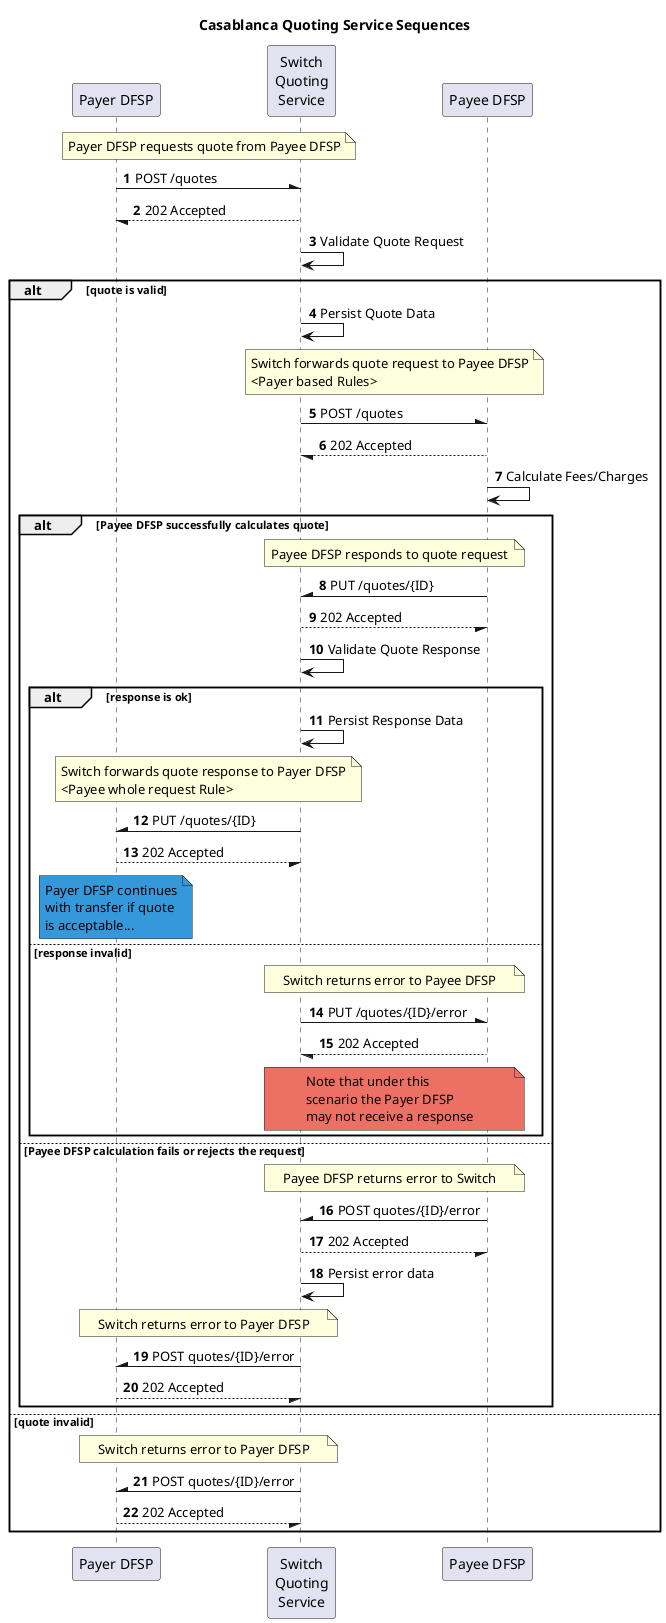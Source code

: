 @startuml
Title Casablanca Quoting Service Sequences
participant "Payer DFSP"
participant "Switch\nQuoting\nService" as Switch
participant "Payee DFSP"

autonumber
note over "Payer DFSP", Switch: Payer DFSP requests quote from Payee DFSP
"Payer DFSP" -\ Switch: POST /quotes
Switch --/ "Payer DFSP": 202 Accepted
Switch -> Switch: Validate Quote Request
alt quote is valid
    Switch -> Switch: Persist Quote Data
    note over Switch, "Payee DFSP": Switch forwards quote request to Payee DFSP\n<Payer based Rules> 
    Switch -\ "Payee DFSP": POST /quotes
    "Payee DFSP" --/ Switch: 202 Accepted
    "Payee DFSP" -> "Payee DFSP": Calculate Fees/Charges
    
    alt Payee DFSP successfully calculates quote
    
        note over "Payee DFSP", Switch: Payee DFSP responds to quote request
        "Payee DFSP" -\ Switch: PUT /quotes/{ID}
        Switch --/ "Payee DFSP": 202 Accepted
        
        Switch -> Switch: Validate Quote Response
        
        alt response is ok
        
            Switch -> Switch: Persist Response Data
            
            note over Switch, "Payer DFSP": Switch forwards quote response to Payer DFSP\n<Payee \ whole request Rule>
            
            Switch -\ "Payer DFSP": PUT /quotes/{ID}
            "Payer DFSP" --/ Switch: 202 Accepted
            
            note over "Payer DFSP" #3498db: Payer DFSP continues\nwith transfer if quote\nis acceptable...
        else response invalid
        
            note over Switch, "Payee DFSP": Switch returns error to Payee DFSP
        
            Switch -\ "Payee DFSP": PUT /quotes/{ID}/error
            "Payee DFSP" --/ Switch : 202 Accepted
            
            note over Switch, "Payee DFSP" #ec7063: Note that under this\nscenario the Payer DFSP\nmay not receive a response
        
        end
    else Payee DFSP calculation fails or rejects the request
    
        note over "Payee DFSP", Switch: Payee DFSP returns error to Switch
    
        "Payee DFSP" -\ Switch: POST quotes/{ID}/error
        Switch --/ "Payee DFSP": 202 Accepted
        Switch -> Switch: Persist error data
        
        note over "Payer DFSP", Switch: Switch returns error to Payer DFSP
        
        Switch -\ "Payer DFSP": POST quotes/{ID}/error
        "Payer DFSP" --/ Switch: 202 Accepted
    
    end
else quote invalid
    note over "Payer DFSP", Switch: Switch returns error to Payer DFSP
    Switch -\ "Payer DFSP": POST quotes/{ID}/error
    "Payer DFSP" --/ Switch: 202 Accepted
end
@enduml
